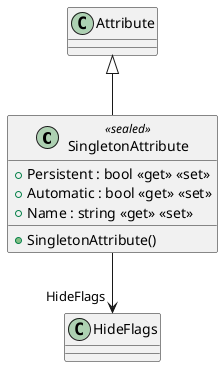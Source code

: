 @startuml
class SingletonAttribute <<sealed>> {
    + SingletonAttribute()
    + Persistent : bool <<get>> <<set>>
    + Automatic : bool <<get>> <<set>>
    + Name : string <<get>> <<set>>
}
Attribute <|-- SingletonAttribute
SingletonAttribute --> "HideFlags" HideFlags
@enduml
